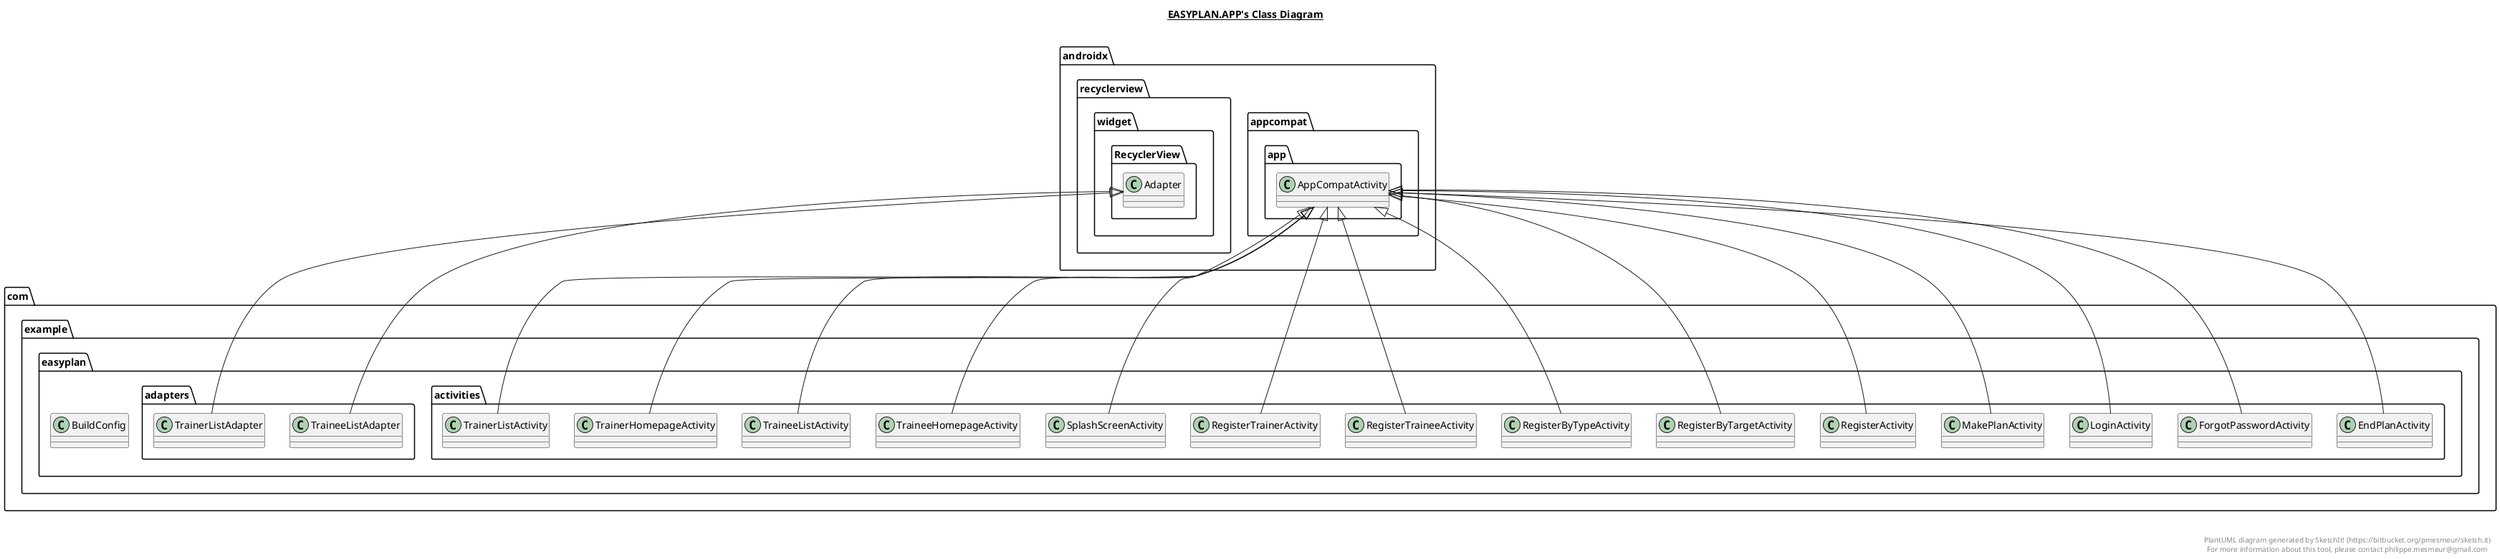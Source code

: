 @startuml

title __EASYPLAN.APP's Class Diagram__\n

  namespace com.example.easyplan {
    class com.example.easyplan.BuildConfig {
    }
  }
  

  namespace com.example.easyplan {
    namespace activities {
      class com.example.easyplan.activities.EndPlanActivity {
      }
    }
  }
  

  namespace com.example.easyplan {
    namespace activities {
      class com.example.easyplan.activities.ForgotPasswordActivity {
      }
    }
  }
  

  namespace com.example.easyplan {
    namespace activities {
      class com.example.easyplan.activities.LoginActivity {
      }
    }
  }
  

  namespace com.example.easyplan {
    namespace activities {
      class com.example.easyplan.activities.MakePlanActivity {
      }
    }
  }
  

  namespace com.example.easyplan {
    namespace activities {
      class com.example.easyplan.activities.RegisterActivity {
      }
    }
  }
  

  namespace com.example.easyplan {
    namespace activities {
      class com.example.easyplan.activities.RegisterByTargetActivity {
      }
    }
  }
  

  namespace com.example.easyplan {
    namespace activities {
      class com.example.easyplan.activities.RegisterByTypeActivity {
      }
    }
  }
  

  namespace com.example.easyplan {
    namespace activities {
      class com.example.easyplan.activities.RegisterTraineeActivity {
      }
    }
  }
  

  namespace com.example.easyplan {
    namespace activities {
      class com.example.easyplan.activities.RegisterTrainerActivity {
      }
    }
  }
  

  namespace com.example.easyplan {
    namespace activities {
      class com.example.easyplan.activities.SplashScreenActivity {
      }
    }
  }
  

  namespace com.example.easyplan {
    namespace activities {
      class com.example.easyplan.activities.TraineeHomepageActivity {
      }
    }
  }
  

  namespace com.example.easyplan {
    namespace activities {
      class com.example.easyplan.activities.TraineeListActivity {
      }
    }
  }
  

  namespace com.example.easyplan {
    namespace activities {
      class com.example.easyplan.activities.TrainerHomepageActivity {
      }
    }
  }
  

  namespace com.example.easyplan {
    namespace activities {
      class com.example.easyplan.activities.TrainerListActivity {
      }
    }
  }
  

  namespace com.example.easyplan {
    namespace adapters {
      class com.example.easyplan.adapters.TraineeListAdapter {
      }
    }
  }
  

  namespace com.example.easyplan {
    namespace adapters {
      class com.example.easyplan.adapters.TrainerListAdapter {
      }
    }
  }
  

  com.example.easyplan.activities.EndPlanActivity -up-|> androidx.appcompat.app.AppCompatActivity
  com.example.easyplan.activities.ForgotPasswordActivity -up-|> androidx.appcompat.app.AppCompatActivity
  com.example.easyplan.activities.LoginActivity -up-|> androidx.appcompat.app.AppCompatActivity
  com.example.easyplan.activities.MakePlanActivity -up-|> androidx.appcompat.app.AppCompatActivity
  com.example.easyplan.activities.RegisterActivity -up-|> androidx.appcompat.app.AppCompatActivity
  com.example.easyplan.activities.RegisterByTargetActivity -up-|> androidx.appcompat.app.AppCompatActivity
  com.example.easyplan.activities.RegisterByTypeActivity -up-|> androidx.appcompat.app.AppCompatActivity
  com.example.easyplan.activities.RegisterTraineeActivity -up-|> androidx.appcompat.app.AppCompatActivity
  com.example.easyplan.activities.RegisterTrainerActivity -up-|> androidx.appcompat.app.AppCompatActivity
  com.example.easyplan.activities.SplashScreenActivity -up-|> androidx.appcompat.app.AppCompatActivity
  com.example.easyplan.activities.TraineeHomepageActivity -up-|> androidx.appcompat.app.AppCompatActivity
  com.example.easyplan.activities.TraineeListActivity -up-|> androidx.appcompat.app.AppCompatActivity
  com.example.easyplan.activities.TrainerHomepageActivity -up-|> androidx.appcompat.app.AppCompatActivity
  com.example.easyplan.activities.TrainerListActivity -up-|> androidx.appcompat.app.AppCompatActivity
  com.example.easyplan.adapters.TraineeListAdapter -up-|> androidx.recyclerview.widget.RecyclerView.Adapter
  com.example.easyplan.adapters.TrainerListAdapter -up-|> androidx.recyclerview.widget.RecyclerView.Adapter


right footer


PlantUML diagram generated by SketchIt! (https://bitbucket.org/pmesmeur/sketch.it)
For more information about this tool, please contact philippe.mesmeur@gmail.com
endfooter

@enduml
